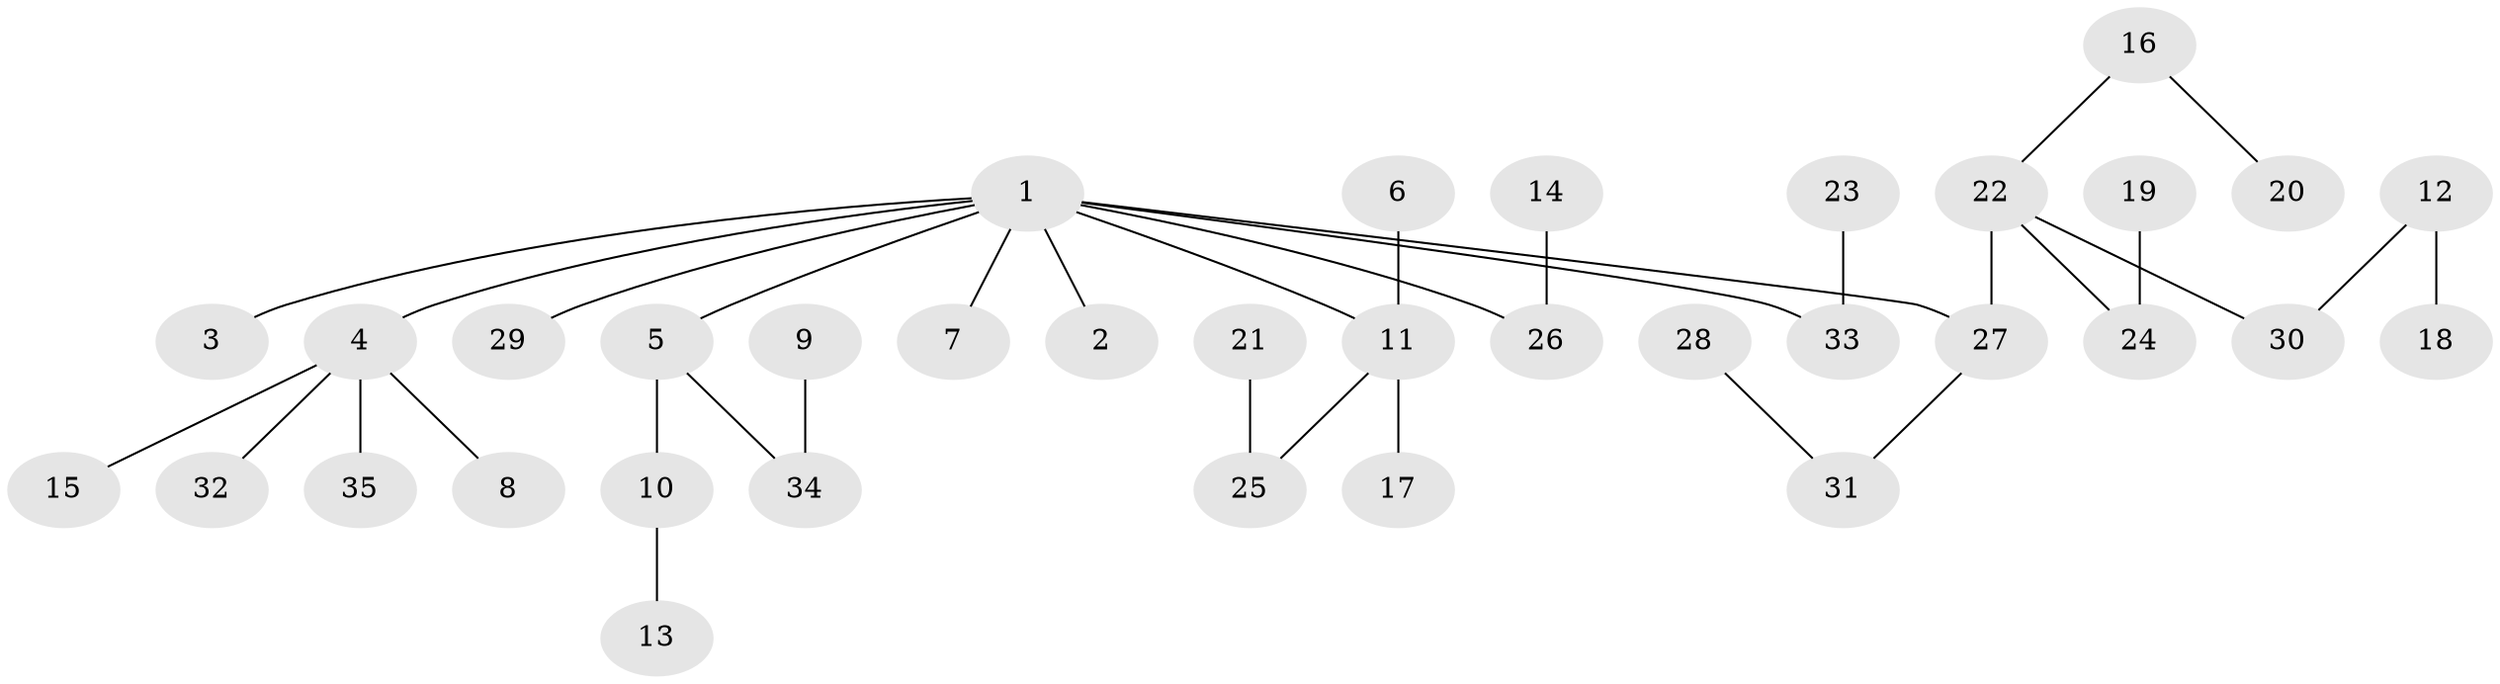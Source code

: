 // original degree distribution, {9: 0.014285714285714285, 4: 0.08571428571428572, 1: 0.5, 5: 0.02857142857142857, 3: 0.11428571428571428, 2: 0.2571428571428571}
// Generated by graph-tools (version 1.1) at 2025/26/03/09/25 03:26:24]
// undirected, 35 vertices, 34 edges
graph export_dot {
graph [start="1"]
  node [color=gray90,style=filled];
  1;
  2;
  3;
  4;
  5;
  6;
  7;
  8;
  9;
  10;
  11;
  12;
  13;
  14;
  15;
  16;
  17;
  18;
  19;
  20;
  21;
  22;
  23;
  24;
  25;
  26;
  27;
  28;
  29;
  30;
  31;
  32;
  33;
  34;
  35;
  1 -- 2 [weight=1.0];
  1 -- 3 [weight=1.0];
  1 -- 4 [weight=1.0];
  1 -- 5 [weight=1.0];
  1 -- 7 [weight=1.0];
  1 -- 11 [weight=1.0];
  1 -- 26 [weight=1.0];
  1 -- 27 [weight=1.0];
  1 -- 29 [weight=1.0];
  1 -- 33 [weight=1.0];
  4 -- 8 [weight=1.0];
  4 -- 15 [weight=1.0];
  4 -- 32 [weight=1.0];
  4 -- 35 [weight=1.0];
  5 -- 10 [weight=1.0];
  5 -- 34 [weight=1.0];
  6 -- 11 [weight=1.0];
  9 -- 34 [weight=1.0];
  10 -- 13 [weight=1.0];
  11 -- 17 [weight=1.0];
  11 -- 25 [weight=1.0];
  12 -- 18 [weight=1.0];
  12 -- 30 [weight=1.0];
  14 -- 26 [weight=1.0];
  16 -- 20 [weight=1.0];
  16 -- 22 [weight=1.0];
  19 -- 24 [weight=1.0];
  21 -- 25 [weight=1.0];
  22 -- 24 [weight=1.0];
  22 -- 27 [weight=1.0];
  22 -- 30 [weight=1.0];
  23 -- 33 [weight=1.0];
  27 -- 31 [weight=1.0];
  28 -- 31 [weight=1.0];
}
